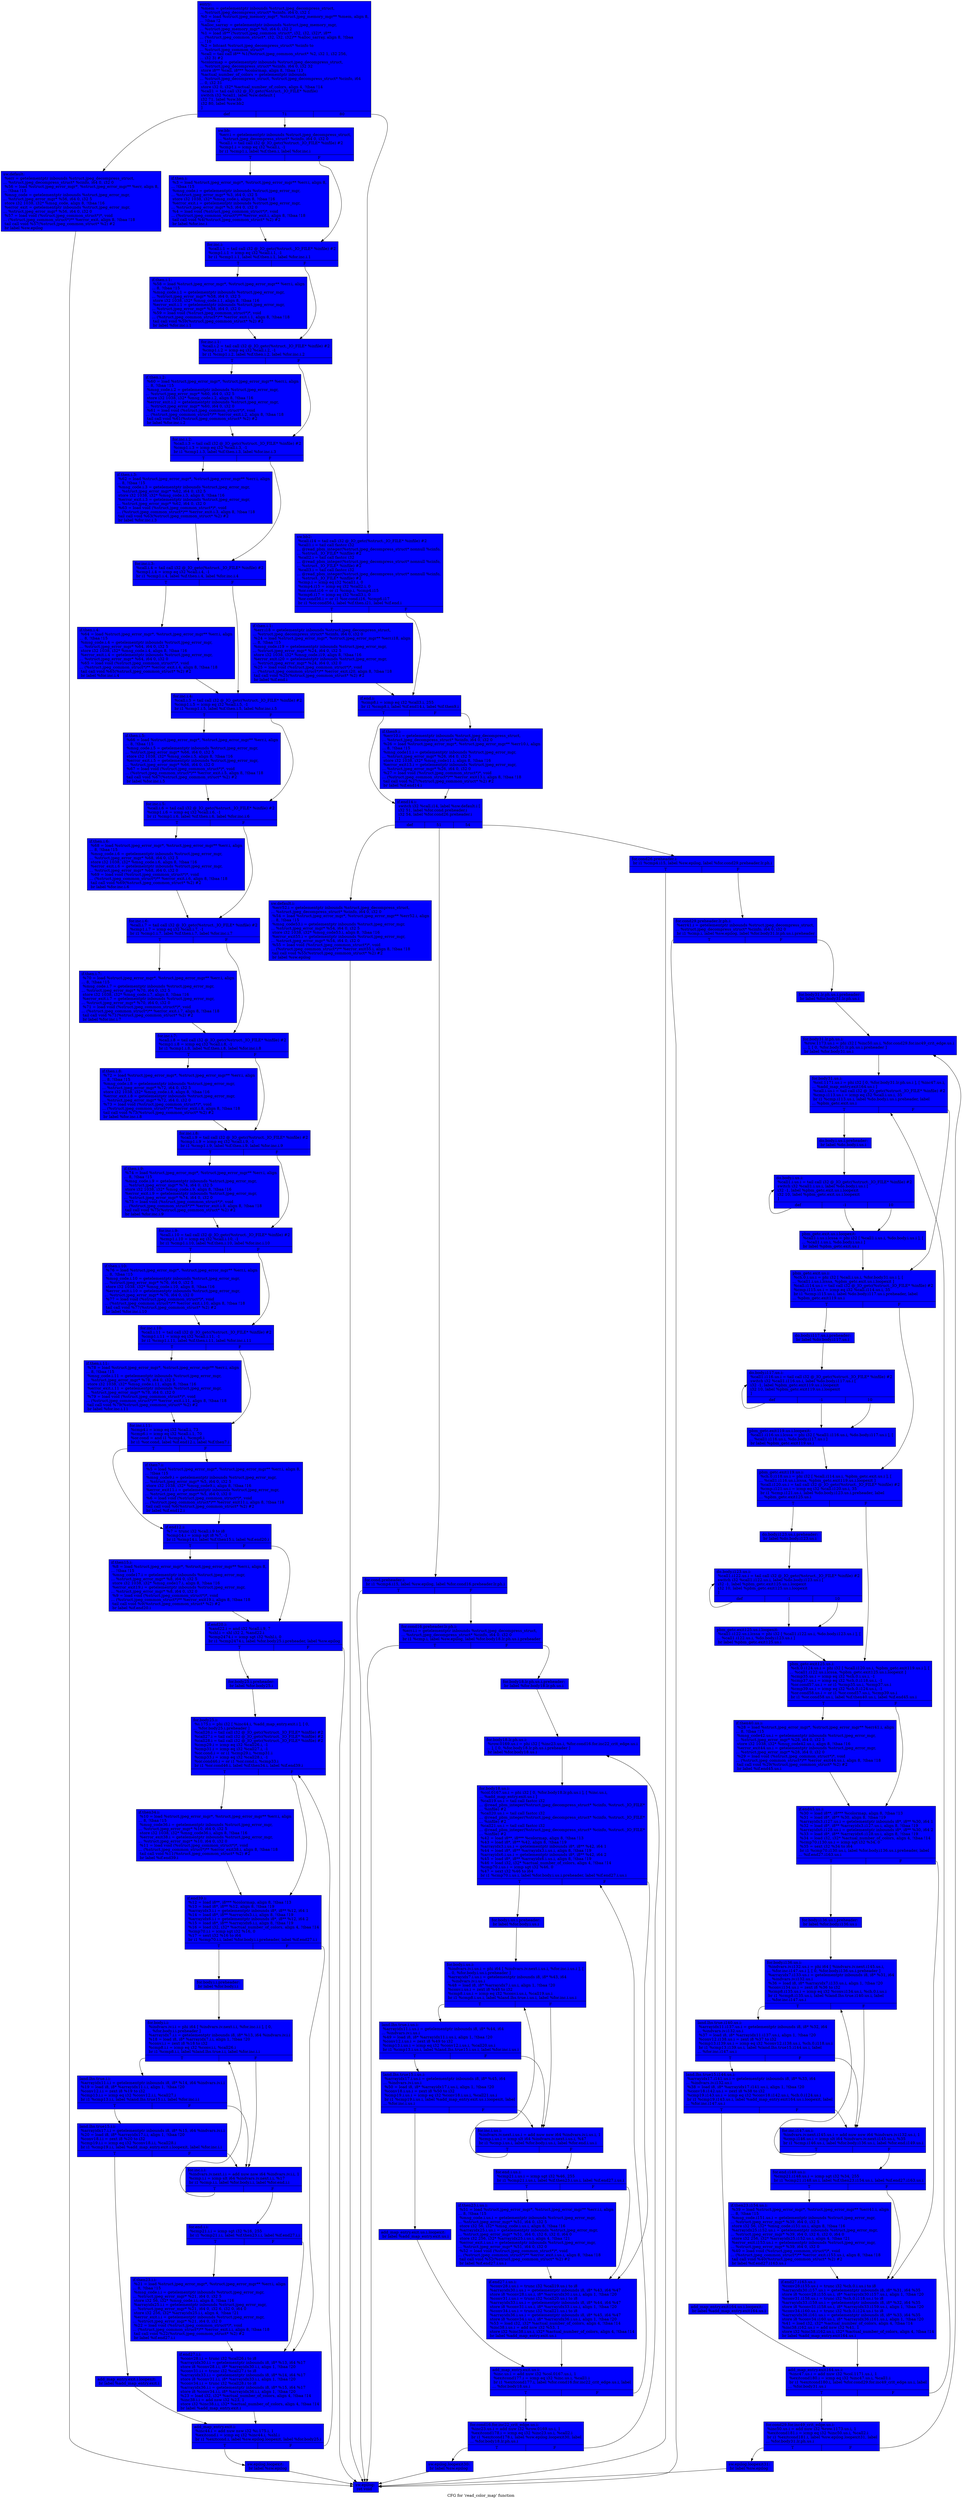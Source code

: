 digraph "CFG for 'read_color_map' function" {
	label="CFG for 'read_color_map' function";

	Node0x6088550 [shape=record, style = filled, fillcolor = blue, label="{entry:\l  %mem = getelementptr inbounds %struct.jpeg_decompress_struct,\l... %struct.jpeg_decompress_struct* %cinfo, i64 0, i32 1\l  %0 = load %struct.jpeg_memory_mgr*, %struct.jpeg_memory_mgr** %mem, align 8,\l... !tbaa !2\l  %alloc_sarray = getelementptr inbounds %struct.jpeg_memory_mgr,\l... %struct.jpeg_memory_mgr* %0, i64 0, i32 2\l  %1 = load i8** (%struct.jpeg_common_struct*, i32, i32, i32)*, i8**\l... (%struct.jpeg_common_struct*, i32, i32, i32)** %alloc_sarray, align 8, !tbaa\l... !10\l  %2 = bitcast %struct.jpeg_decompress_struct* %cinfo to\l... %struct.jpeg_common_struct*\l  %call = tail call i8** %1(%struct.jpeg_common_struct* %2, i32 1, i32 256,\l... i32 3) #2\l  %colormap = getelementptr inbounds %struct.jpeg_decompress_struct,\l... %struct.jpeg_decompress_struct* %cinfo, i64 0, i32 32\l  store i8** %call, i8*** %colormap, align 8, !tbaa !13\l  %actual_number_of_colors = getelementptr inbounds\l... %struct.jpeg_decompress_struct, %struct.jpeg_decompress_struct* %cinfo, i64\l... 0, i32 31\l  store i32 0, i32* %actual_number_of_colors, align 4, !tbaa !14\l  %call1 = tail call i32 @_IO_getc(%struct._IO_FILE* %infile)\l  switch i32 %call1, label %sw.default [\l    i32 71, label %sw.bb\l    i32 80, label %sw.bb2\l  ]\l|{<s0>def|<s1>71|<s2>80}}"];
	Node0x6088550:s0 -> Node0x608afe0;
	Node0x6088550:s1 -> Node0x608b100;
	Node0x6088550:s2 -> Node0x608b210;
	Node0x608b100 [shape=record, style = filled, fillcolor = blue, label="{sw.bb:                                            \l  %err.i = getelementptr inbounds %struct.jpeg_decompress_struct,\l... %struct.jpeg_decompress_struct* %cinfo, i64 0, i32 0\l  %call.i = tail call i32 @_IO_getc(%struct._IO_FILE* %infile) #2\l  %cmp1.i = icmp eq i32 %call.i, -1\l  br i1 %cmp1.i, label %if.then.i, label %for.inc.i\l|{<s0>T|<s1>F}}"];
	Node0x608b100:s0 -> Node0x608b770;
	Node0x608b100:s1 -> Node0x608b7c0;
	Node0x608b770 [shape=record, style = filled, fillcolor = blue, label="{if.then.i:                                        \l  %3 = load %struct.jpeg_error_mgr*, %struct.jpeg_error_mgr** %err.i, align 8,\l... !tbaa !15\l  %msg_code.i = getelementptr inbounds %struct.jpeg_error_mgr,\l... %struct.jpeg_error_mgr* %3, i64 0, i32 5\l  store i32 1038, i32* %msg_code.i, align 8, !tbaa !16\l  %error_exit.i = getelementptr inbounds %struct.jpeg_error_mgr,\l... %struct.jpeg_error_mgr* %3, i64 0, i32 0\l  %4 = load void (%struct.jpeg_common_struct*)*, void\l... (%struct.jpeg_common_struct*)** %error_exit.i, align 8, !tbaa !18\l  tail call void %4(%struct.jpeg_common_struct* %2) #2\l  br label %for.inc.i\l}"];
	Node0x608b770 -> Node0x608b7c0;
	Node0x608b7c0 [shape=record, style = filled, fillcolor = blue, label="{for.inc.i:                                        \l  %call.i.1 = tail call i32 @_IO_getc(%struct._IO_FILE* %infile) #2\l  %cmp1.i.1 = icmp eq i32 %call.i.1, -1\l  br i1 %cmp1.i.1, label %if.then.i.1, label %for.inc.i.1\l|{<s0>T|<s1>F}}"];
	Node0x608b7c0:s0 -> Node0x608c340;
	Node0x608b7c0:s1 -> Node0x608c3c0;
	Node0x608c530 [shape=record, style = filled, fillcolor = blue, label="{if.then7.i:                                       \l  %5 = load %struct.jpeg_error_mgr*, %struct.jpeg_error_mgr** %err.i, align 8,\l... !tbaa !15\l  %msg_code9.i = getelementptr inbounds %struct.jpeg_error_mgr,\l... %struct.jpeg_error_mgr* %5, i64 0, i32 5\l  store i32 1038, i32* %msg_code9.i, align 8, !tbaa !16\l  %error_exit11.i = getelementptr inbounds %struct.jpeg_error_mgr,\l... %struct.jpeg_error_mgr* %5, i64 0, i32 0\l  %6 = load void (%struct.jpeg_common_struct*)*, void\l... (%struct.jpeg_common_struct*)** %error_exit11.i, align 8, !tbaa !18\l  tail call void %6(%struct.jpeg_common_struct* %2) #2\l  br label %if.end12.i\l}"];
	Node0x608c530 -> Node0x608dd70;
	Node0x608dd70 [shape=record, style = filled, fillcolor = blue, label="{if.end12.i:                                       \l  %7 = trunc i32 %call.i.9 to i8\l  %cmp14.i = icmp sgt i8 %7, -1\l  br i1 %cmp14.i, label %if.then15.i, label %if.end20.i\l|{<s0>T|<s1>F}}"];
	Node0x608dd70:s0 -> Node0x608e010;
	Node0x608dd70:s1 -> Node0x608e0f0;
	Node0x608e010 [shape=record, style = filled, fillcolor = blue, label="{if.then15.i:                                      \l  %8 = load %struct.jpeg_error_mgr*, %struct.jpeg_error_mgr** %err.i, align 8,\l... !tbaa !15\l  %msg_code17.i = getelementptr inbounds %struct.jpeg_error_mgr,\l... %struct.jpeg_error_mgr* %8, i64 0, i32 5\l  store i32 1038, i32* %msg_code17.i, align 8, !tbaa !16\l  %error_exit19.i = getelementptr inbounds %struct.jpeg_error_mgr,\l... %struct.jpeg_error_mgr* %8, i64 0, i32 0\l  %9 = load void (%struct.jpeg_common_struct*)*, void\l... (%struct.jpeg_common_struct*)** %error_exit19.i, align 8, !tbaa !18\l  tail call void %9(%struct.jpeg_common_struct* %2) #2\l  br label %if.end20.i\l}"];
	Node0x608e010 -> Node0x608e0f0;
	Node0x608e0f0 [shape=record, style = filled, fillcolor = blue, label="{if.end20.i:                                       \l  %and22.i = and i32 %call.i.9, 7\l  %shl.i = shl i32 2, %and22.i\l  %cmp2474.i = icmp sgt i32 %shl.i, 0\l  br i1 %cmp2474.i, label %for.body25.i.preheader, label %sw.epilog\l|{<s0>T|<s1>F}}"];
	Node0x608e0f0:s0 -> Node0x608e8e0;
	Node0x608e0f0:s1 -> Node0x608e980;
	Node0x608e8e0 [shape=record, style = filled, fillcolor = blue, label="{for.body25.i.preheader:                           \l  br label %for.body25.i\l}"];
	Node0x608e8e0 -> Node0x608eaf0;
	Node0x608eaf0 [shape=record, style = filled, fillcolor = blue, label="{for.body25.i:                                     \l  %i.175.i = phi i32 [ %inc44.i, %add_map_entry.exit.i ], [ 0,\l... %for.body25.i.preheader ]\l  %call26.i = tail call i32 @_IO_getc(%struct._IO_FILE* %infile) #2\l  %call27.i = tail call i32 @_IO_getc(%struct._IO_FILE* %infile) #2\l  %call28.i = tail call i32 @_IO_getc(%struct._IO_FILE* %infile) #2\l  %cmp29.i = icmp eq i32 %call26.i, -1\l  %cmp31.i = icmp eq i32 %call27.i, -1\l  %or.cond.i = or i1 %cmp29.i, %cmp31.i\l  %cmp33.i = icmp eq i32 %call28.i, -1\l  %or.cond46.i = or i1 %or.cond.i, %cmp33.i\l  br i1 %or.cond46.i, label %if.then34.i, label %if.end39.i\l|{<s0>T|<s1>F}}"];
	Node0x608eaf0:s0 -> Node0x6088300;
	Node0x608eaf0:s1 -> Node0x60883e0;
	Node0x6088300 [shape=record, style = filled, fillcolor = blue, label="{if.then34.i:                                      \l  %10 = load %struct.jpeg_error_mgr*, %struct.jpeg_error_mgr** %err.i, align\l... 8, !tbaa !15\l  %msg_code36.i = getelementptr inbounds %struct.jpeg_error_mgr,\l... %struct.jpeg_error_mgr* %10, i64 0, i32 5\l  store i32 1038, i32* %msg_code36.i, align 8, !tbaa !16\l  %error_exit38.i = getelementptr inbounds %struct.jpeg_error_mgr,\l... %struct.jpeg_error_mgr* %10, i64 0, i32 0\l  %11 = load void (%struct.jpeg_common_struct*)*, void\l... (%struct.jpeg_common_struct*)** %error_exit38.i, align 8, !tbaa !18\l  tail call void %11(%struct.jpeg_common_struct* %2) #2\l  br label %if.end39.i\l}"];
	Node0x6088300 -> Node0x60883e0;
	Node0x60883e0 [shape=record, style = filled, fillcolor = blue, label="{if.end39.i:                                       \l  %12 = load i8**, i8*** %colormap, align 8, !tbaa !13\l  %13 = load i8*, i8** %12, align 8, !tbaa !19\l  %arrayidx3.i.i = getelementptr inbounds i8*, i8** %12, i64 1\l  %14 = load i8*, i8** %arrayidx3.i.i, align 8, !tbaa !19\l  %arrayidx6.i.i = getelementptr inbounds i8*, i8** %12, i64 2\l  %15 = load i8*, i8** %arrayidx6.i.i, align 8, !tbaa !19\l  %16 = load i32, i32* %actual_number_of_colors, align 4, !tbaa !14\l  %cmp70.i.i = icmp sgt i32 %16, 0\l  %17 = sext i32 %16 to i64\l  br i1 %cmp70.i.i, label %for.body.i.i.preheader, label %if.end27.i.i\l|{<s0>T|<s1>F}}"];
	Node0x60883e0:s0 -> Node0x6091a80;
	Node0x60883e0:s1 -> Node0x6091b80;
	Node0x6091a80 [shape=record, style = filled, fillcolor = blue, label="{for.body.i.i.preheader:                           \l  br label %for.body.i.i\l}"];
	Node0x6091a80 -> Node0x6091cf0;
	Node0x6091cf0 [shape=record, style = filled, fillcolor = blue, label="{for.body.i.i:                                     \l  %indvars.iv.i.i = phi i64 [ %indvars.iv.next.i.i, %for.inc.i.i ], [ 0,\l... %for.body.i.i.preheader ]\l  %arrayidx7.i.i = getelementptr inbounds i8, i8* %13, i64 %indvars.iv.i.i\l  %18 = load i8, i8* %arrayidx7.i.i, align 1, !tbaa !20\l  %conv.i.i = zext i8 %18 to i32\l  %cmp8.i.i = icmp eq i32 %conv.i.i, %call26.i\l  br i1 %cmp8.i.i, label %land.lhs.true.i.i, label %for.inc.i.i\l|{<s0>T|<s1>F}}"];
	Node0x6091cf0:s0 -> Node0x6092390;
	Node0x6091cf0:s1 -> Node0x6091e40;
	Node0x6092390 [shape=record, style = filled, fillcolor = blue, label="{land.lhs.true.i.i:                                \l  %arrayidx11.i.i = getelementptr inbounds i8, i8* %14, i64 %indvars.iv.i.i\l  %19 = load i8, i8* %arrayidx11.i.i, align 1, !tbaa !20\l  %conv12.i.i = zext i8 %19 to i32\l  %cmp13.i.i = icmp eq i32 %conv12.i.i, %call27.i\l  br i1 %cmp13.i.i, label %land.lhs.true15.i.i, label %for.inc.i.i\l|{<s0>T|<s1>F}}"];
	Node0x6092390:s0 -> Node0x6092d60;
	Node0x6092390:s1 -> Node0x6091e40;
	Node0x6092d60 [shape=record, style = filled, fillcolor = blue, label="{land.lhs.true15.i.i:                              \l  %arrayidx17.i.i = getelementptr inbounds i8, i8* %15, i64 %indvars.iv.i.i\l  %20 = load i8, i8* %arrayidx17.i.i, align 1, !tbaa !20\l  %conv18.i.i = zext i8 %20 to i32\l  %cmp19.i.i = icmp eq i32 %conv18.i.i, %call28.i\l  br i1 %cmp19.i.i, label %add_map_entry.exit.i.loopexit, label %for.inc.i.i\l|{<s0>T|<s1>F}}"];
	Node0x6092d60:s0 -> Node0x60930d0;
	Node0x6092d60:s1 -> Node0x6091e40;
	Node0x6091e40 [shape=record, style = filled, fillcolor = blue, label="{for.inc.i.i:                                      \l  %indvars.iv.next.i.i = add nuw nsw i64 %indvars.iv.i.i, 1\l  %cmp.i.i = icmp slt i64 %indvars.iv.next.i.i, %17\l  br i1 %cmp.i.i, label %for.body.i.i, label %for.end.i.i\l|{<s0>T|<s1>F}}"];
	Node0x6091e40:s0 -> Node0x6091cf0;
	Node0x6091e40:s1 -> Node0x6093380;
	Node0x6093380 [shape=record, style = filled, fillcolor = blue, label="{for.end.i.i:                                      \l  %cmp21.i.i = icmp sgt i32 %16, 255\l  br i1 %cmp21.i.i, label %if.then23.i.i, label %if.end27.i.i\l|{<s0>T|<s1>F}}"];
	Node0x6093380:s0 -> Node0x60934e0;
	Node0x6093380:s1 -> Node0x6091b80;
	Node0x60934e0 [shape=record, style = filled, fillcolor = blue, label="{if.then23.i.i:                                    \l  %21 = load %struct.jpeg_error_mgr*, %struct.jpeg_error_mgr** %err.i, align\l... 8, !tbaa !15\l  %msg_code.i.i = getelementptr inbounds %struct.jpeg_error_mgr,\l... %struct.jpeg_error_mgr* %21, i64 0, i32 5\l  store i32 56, i32* %msg_code.i.i, align 8, !tbaa !16\l  %arrayidx25.i.i = getelementptr inbounds %struct.jpeg_error_mgr,\l... %struct.jpeg_error_mgr* %21, i64 0, i32 6, i32 0, i64 0\l  store i32 256, i32* %arrayidx25.i.i, align 4, !tbaa !21\l  %error_exit.i.i = getelementptr inbounds %struct.jpeg_error_mgr,\l... %struct.jpeg_error_mgr* %21, i64 0, i32 0\l  %22 = load void (%struct.jpeg_common_struct*)*, void\l... (%struct.jpeg_common_struct*)** %error_exit.i.i, align 8, !tbaa !18\l  tail call void %22(%struct.jpeg_common_struct* %2) #2\l  br label %if.end27.i.i\l}"];
	Node0x60934e0 -> Node0x6091b80;
	Node0x6091b80 [shape=record, style = filled, fillcolor = blue, label="{if.end27.i.i:                                     \l  %conv28.i.i = trunc i32 %call26.i to i8\l  %arrayidx30.i.i = getelementptr inbounds i8, i8* %13, i64 %17\l  store i8 %conv28.i.i, i8* %arrayidx30.i.i, align 1, !tbaa !20\l  %conv31.i.i = trunc i32 %call27.i to i8\l  %arrayidx33.i.i = getelementptr inbounds i8, i8* %14, i64 %17\l  store i8 %conv31.i.i, i8* %arrayidx33.i.i, align 1, !tbaa !20\l  %conv34.i.i = trunc i32 %call28.i to i8\l  %arrayidx36.i.i = getelementptr inbounds i8, i8* %15, i64 %17\l  store i8 %conv34.i.i, i8* %arrayidx36.i.i, align 1, !tbaa !20\l  %23 = load i32, i32* %actual_number_of_colors, align 4, !tbaa !14\l  %inc38.i.i = add nsw i32 %23, 1\l  store i32 %inc38.i.i, i32* %actual_number_of_colors, align 4, !tbaa !14\l  br label %add_map_entry.exit.i\l}"];
	Node0x6091b80 -> Node0x608ec10;
	Node0x60930d0 [shape=record, style = filled, fillcolor = blue, label="{add_map_entry.exit.i.loopexit:                    \l  br label %add_map_entry.exit.i\l}"];
	Node0x60930d0 -> Node0x608ec10;
	Node0x608ec10 [shape=record, style = filled, fillcolor = blue, label="{add_map_entry.exit.i:                             \l  %inc44.i = add nuw nsw i32 %i.175.i, 1\l  %exitcond.i = icmp eq i32 %inc44.i, %shl.i\l  br i1 %exitcond.i, label %sw.epilog.loopexit, label %for.body25.i\l|{<s0>T|<s1>F}}"];
	Node0x608ec10:s0 -> Node0x6094500;
	Node0x608ec10:s1 -> Node0x608eaf0;
	Node0x608b210 [shape=record, style = filled, fillcolor = blue, label="{sw.bb2:                                           \l  %call.i14 = tail call i32 @_IO_getc(%struct._IO_FILE* %infile) #2\l  %call1.i = tail call fastcc i32\l... @read_pbm_integer(%struct.jpeg_decompress_struct* nonnull %cinfo,\l... %struct._IO_FILE* %infile) #2\l  %call2.i = tail call fastcc i32\l... @read_pbm_integer(%struct.jpeg_decompress_struct* nonnull %cinfo,\l... %struct._IO_FILE* %infile) #2\l  %call3.i = tail call fastcc i32\l... @read_pbm_integer(%struct.jpeg_decompress_struct* nonnull %cinfo,\l... %struct._IO_FILE* %infile) #2\l  %cmp.i = icmp eq i32 %call1.i, 0\l  %cmp4.i15 = icmp eq i32 %call2.i, 0\l  %or.cond.i16 = or i1 %cmp.i, %cmp4.i15\l  %cmp6.i17 = icmp eq i32 %call3.i, 0\l  %or.cond56.i = or i1 %or.cond.i16, %cmp6.i17\l  br i1 %or.cond56.i, label %if.then.i21, label %if.end.i\l|{<s0>T|<s1>F}}"];
	Node0x608b210:s0 -> Node0x608f710;
	Node0x608b210:s1 -> Node0x608f7f0;
	Node0x608f710 [shape=record, style = filled, fillcolor = blue,  style = filled, fillcolor = blue, label="{if.then.i.1:                                      \l  %err.i18 = getelementptr inbounds %struct.jpeg_decompress_struct,\l... %struct.jpeg_decompress_struct* %cinfo, i64 0, i32 0\l  %24 = load %struct.jpeg_error_mgr*, %struct.jpeg_error_mgr** %err.i18, align\l... 8, !tbaa !15\l  %msg_code.i19 = getelementptr inbounds %struct.jpeg_error_mgr,\l... %struct.jpeg_error_mgr* %24, i64 0, i32 5\l  store i32 1038, i32* %msg_code.i19, align 8, !tbaa !16\l  %error_exit.i20 = getelementptr inbounds %struct.jpeg_error_mgr,\l... %struct.jpeg_error_mgr* %24, i64 0, i32 0\l  %25 = load void (%struct.jpeg_common_struct*)*, void\l... (%struct.jpeg_common_struct*)** %error_exit.i20, align 8, !tbaa !18\l  tail call void %25(%struct.jpeg_common_struct* %2) #2\l  br label %if.end.i\l}"];
	Node0x608f710 -> Node0x608f7f0;
	Node0x608f7f0 [shape=record, style = filled, fillcolor = blue, label="{if.end.i:                                         \l  %cmp8.i = icmp eq i32 %call3.i, 255\l  br i1 %cmp8.i, label %if.end14.i, label %if.then9.i\l|{<s0>T|<s1>F}}"];
	Node0x608f7f0:s0 -> Node0x608fea0;
	Node0x608f7f0:s1 -> Node0x608ff20;
	Node0x608ff20 [shape=record, style = filled, fillcolor = blue, label="{if.then9.i:                                       \l  %err10.i = getelementptr inbounds %struct.jpeg_decompress_struct,\l... %struct.jpeg_decompress_struct* %cinfo, i64 0, i32 0\l  %26 = load %struct.jpeg_error_mgr*, %struct.jpeg_error_mgr** %err10.i, align\l... 8, !tbaa !15\l  %msg_code11.i = getelementptr inbounds %struct.jpeg_error_mgr,\l... %struct.jpeg_error_mgr* %26, i64 0, i32 5\l  store i32 1038, i32* %msg_code11.i, align 8, !tbaa !16\l  %error_exit13.i = getelementptr inbounds %struct.jpeg_error_mgr,\l... %struct.jpeg_error_mgr* %26, i64 0, i32 0\l  %27 = load void (%struct.jpeg_common_struct*)*, void\l... (%struct.jpeg_common_struct*)** %error_exit13.i, align 8, !tbaa !18\l  tail call void %27(%struct.jpeg_common_struct* %2) #2\l  br label %if.end14.i\l}"];
	Node0x608ff20 -> Node0x608fea0;
	Node0x608fea0 [shape=record, style = filled, fillcolor = blue, label="{if.end14.i:                                       \l  switch i32 %call.i14, label %sw.default.i [\l    i32 51, label %for.cond.preheader.i\l    i32 54, label %for.cond26.preheader.i\l  ]\l|{<s0>def|<s1>51|<s2>54}}"];
	Node0x608fea0:s0 -> Node0x6096b70;
	Node0x608fea0:s1 -> Node0x6096c60;
	Node0x608fea0:s2 -> Node0x6096d80;
	Node0x6096d80 [shape=record, style = filled, fillcolor = blue, label="{for.cond26.preheader.i:                           \l  br i1 %cmp4.i15, label %sw.epilog, label %for.cond29.preheader.lr.ph.i\l|{<s0>T|<s1>F}}"];
	Node0x6096d80:s0 -> Node0x608e980;
	Node0x6096d80:s1 -> Node0x6096fb0;
	Node0x6096fb0 [shape=record, style = filled, fillcolor = blue, label="{for.cond29.preheader.lr.ph.i:                     \l  %err41.i = getelementptr inbounds %struct.jpeg_decompress_struct,\l... %struct.jpeg_decompress_struct* %cinfo, i64 0, i32 0\l  br i1 %cmp.i, label %sw.epilog, label %for.body31.lr.ph.us.i.preheader\l|{<s0>T|<s1>F}}"];
	Node0x6096fb0:s0 -> Node0x608e980;
	Node0x6096fb0:s1 -> Node0x60971a0;
	Node0x60971a0 [shape=record, style = filled, fillcolor = blue, label="{for.body31.lr.ph.us.i.preheader:                  \l  br label %for.body31.lr.ph.us.i\l}"];
	Node0x60971a0 -> Node0x60972c0;
	Node0x6097390 [shape=record, style = filled, fillcolor = blue, label="{for.body31.us.i:                                  \l  %col.1171.us.i = phi i32 [ 0, %for.body31.lr.ph.us.i ], [ %inc47.us.i,\l... %add_map_entry.exit164.us.i ]\l  %call.i.us.i = tail call i32 @_IO_getc(%struct._IO_FILE* %infile) #2\l  %cmp.i113.us.i = icmp eq i32 %call.i.us.i, 35\l  br i1 %cmp.i113.us.i, label %do.body.i.us.i.preheader, label\l... %pbm_getc.exit.us.i\l|{<s0>T|<s1>F}}"];
	Node0x6097390:s0 -> Node0x60978f0;
	Node0x6097390:s1 -> Node0x6097a10;
	Node0x60978f0 [shape=record, style = filled, fillcolor = blue, label="{do.body.i.us.i.preheader:                         \l  br label %do.body.i.us.i\l}"];
	Node0x60978f0 -> Node0x6097b80;
	Node0x6097b80 [shape=record, style = filled, fillcolor = blue, label="{do.body.i.us.i:                                   \l  %call1.i.us.i = tail call i32 @_IO_getc(%struct._IO_FILE* %infile) #2\l  switch i32 %call1.i.us.i, label %do.body.i.us.i [\l    i32 -1, label %pbm_getc.exit.us.i.loopexit\l    i32 10, label %pbm_getc.exit.us.i.loopexit\l  ]\l|{<s0>def|<s1>-1|<s2>10}}"];
	Node0x6097b80:s0 -> Node0x6097b80;
	Node0x6097b80:s1 -> Node0x6097d80;
	Node0x6097b80:s2 -> Node0x6097d80;
	Node0x6097d80 [shape=record, style = filled, fillcolor = blue, label="{pbm_getc.exit.us.i.loopexit:                      \l  %call1.i.us.i.lcssa = phi i32 [ %call1.i.us.i, %do.body.i.us.i ], [\l... %call1.i.us.i, %do.body.i.us.i ]\l  br label %pbm_getc.exit.us.i\l}"];
	Node0x6097d80 -> Node0x6097a10;
	Node0x6097a10 [shape=record, style = filled, fillcolor = blue, label="{pbm_getc.exit.us.i:                               \l  %ch.0.i.us.i = phi i32 [ %call.i.us.i, %for.body31.us.i ], [\l... %call1.i.us.i.lcssa, %pbm_getc.exit.us.i.loopexit ]\l  %call.i114.us.i = tail call i32 @_IO_getc(%struct._IO_FILE* %infile) #2\l  %cmp.i115.us.i = icmp eq i32 %call.i114.us.i, 35\l  br i1 %cmp.i115.us.i, label %do.body.i117.us.i.preheader, label\l... %pbm_getc.exit119.us.i\l|{<s0>T|<s1>F}}"];
	Node0x6097a10:s0 -> Node0x6098240;
	Node0x6097a10:s1 -> Node0x6098360;
	Node0x6098240 [shape=record, style = filled, fillcolor = blue, label="{do.body.i117.us.i.preheader:                      \l  br label %do.body.i117.us.i\l}"];
	Node0x6098240 -> Node0x60984d0;
	Node0x60984d0 [shape=record, style = filled, fillcolor = blue, label="{do.body.i117.us.i:                                \l  %call1.i116.us.i = tail call i32 @_IO_getc(%struct._IO_FILE* %infile) #2\l  switch i32 %call1.i116.us.i, label %do.body.i117.us.i [\l    i32 -1, label %pbm_getc.exit119.us.i.loopexit\l    i32 10, label %pbm_getc.exit119.us.i.loopexit\l  ]\l|{<s0>def|<s1>-1|<s2>10}}"];
	Node0x60984d0:s0 -> Node0x60984d0;
	Node0x60984d0:s1 -> Node0x60986d0;
	Node0x60984d0:s2 -> Node0x60986d0;
	Node0x60986d0 [shape=record, style = filled, fillcolor = blue, label="{pbm_getc.exit119.us.i.loopexit:                   \l  %call1.i116.us.i.lcssa = phi i32 [ %call1.i116.us.i, %do.body.i117.us.i ], [\l... %call1.i116.us.i, %do.body.i117.us.i ]\l  br label %pbm_getc.exit119.us.i\l}"];
	Node0x60986d0 -> Node0x6098360;
	Node0x6098360 [shape=record, style = filled, fillcolor = blue, label="{pbm_getc.exit119.us.i:                            \l  %ch.0.i118.us.i = phi i32 [ %call.i114.us.i, %pbm_getc.exit.us.i ], [\l... %call1.i116.us.i.lcssa, %pbm_getc.exit119.us.i.loopexit ]\l  %call.i120.us.i = tail call i32 @_IO_getc(%struct._IO_FILE* %infile) #2\l  %cmp.i121.us.i = icmp eq i32 %call.i120.us.i, 35\l  br i1 %cmp.i121.us.i, label %do.body.i123.us.i.preheader, label\l... %pbm_getc.exit125.us.i\l|{<s0>T|<s1>F}}"];
	Node0x6098360:s0 -> Node0x6098b80;
	Node0x6098360:s1 -> Node0x6098ca0;
	Node0x6098b80 [shape=record, style = filled, fillcolor = blue, label="{do.body.i123.us.i.preheader:                      \l  br label %do.body.i123.us.i\l}"];
	Node0x6098b80 -> Node0x6098e10;
	Node0x6098e10 [shape=record, style = filled, fillcolor = blue, label="{do.body.i123.us.i:                                \l  %call1.i122.us.i = tail call i32 @_IO_getc(%struct._IO_FILE* %infile) #2\l  switch i32 %call1.i122.us.i, label %do.body.i123.us.i [\l    i32 -1, label %pbm_getc.exit125.us.i.loopexit\l    i32 10, label %pbm_getc.exit125.us.i.loopexit\l  ]\l|{<s0>def|<s1>-1|<s2>10}}"];
	Node0x6098e10:s0 -> Node0x6098e10;
	Node0x6098e10:s1 -> Node0x6099010;
	Node0x6098e10:s2 -> Node0x6099010;
	Node0x6099010 [shape=record, style = filled, fillcolor = blue, label="{pbm_getc.exit125.us.i.loopexit:                   \l  %call1.i122.us.i.lcssa = phi i32 [ %call1.i122.us.i, %do.body.i123.us.i ], [\l... %call1.i122.us.i, %do.body.i123.us.i ]\l  br label %pbm_getc.exit125.us.i\l}"];
	Node0x6099010 -> Node0x6098ca0;
	Node0x6098ca0 [shape=record, style = filled, fillcolor = blue, label="{pbm_getc.exit125.us.i:                            \l  %ch.0.i124.us.i = phi i32 [ %call.i120.us.i, %pbm_getc.exit119.us.i ], [\l... %call1.i122.us.i.lcssa, %pbm_getc.exit125.us.i.loopexit ]\l  %cmp35.us.i = icmp eq i32 %ch.0.i.us.i, -1\l  %cmp37.us.i = icmp eq i32 %ch.0.i118.us.i, -1\l  %or.cond57.us.i = or i1 %cmp35.us.i, %cmp37.us.i\l  %cmp39.us.i = icmp eq i32 %ch.0.i124.us.i, -1\l  %or.cond58.us.i = or i1 %or.cond57.us.i, %cmp39.us.i\l  br i1 %or.cond58.us.i, label %if.then40.us.i, label %if.end45.us.i\l|{<s0>T|<s1>F}}"];
	Node0x6098ca0:s0 -> Node0x6099640;
	Node0x6098ca0:s1 -> Node0x6099720;
	Node0x6099640 [shape=record, style = filled, fillcolor = blue, label="{if.then40.us.i:                                   \l  %28 = load %struct.jpeg_error_mgr*, %struct.jpeg_error_mgr** %err41.i, align\l... 8, !tbaa !15\l  %msg_code42.us.i = getelementptr inbounds %struct.jpeg_error_mgr,\l... %struct.jpeg_error_mgr* %28, i64 0, i32 5\l  store i32 1038, i32* %msg_code42.us.i, align 8, !tbaa !16\l  %error_exit44.us.i = getelementptr inbounds %struct.jpeg_error_mgr,\l... %struct.jpeg_error_mgr* %28, i64 0, i32 0\l  %29 = load void (%struct.jpeg_common_struct*)*, void\l... (%struct.jpeg_common_struct*)** %error_exit44.us.i, align 8, !tbaa !18\l  tail call void %29(%struct.jpeg_common_struct* %2) #2\l  br label %if.end45.us.i\l}"];
	Node0x6099640 -> Node0x6099720;
	Node0x6099720 [shape=record, style = filled, fillcolor = blue, label="{if.end45.us.i:                                    \l  %30 = load i8**, i8*** %colormap, align 8, !tbaa !13\l  %31 = load i8*, i8** %30, align 8, !tbaa !19\l  %arrayidx3.i127.us.i = getelementptr inbounds i8*, i8** %30, i64 1\l  %32 = load i8*, i8** %arrayidx3.i127.us.i, align 8, !tbaa !19\l  %arrayidx6.i128.us.i = getelementptr inbounds i8*, i8** %30, i64 2\l  %33 = load i8*, i8** %arrayidx6.i128.us.i, align 8, !tbaa !19\l  %34 = load i32, i32* %actual_number_of_colors, align 4, !tbaa !14\l  %cmp70.i130.us.i = icmp sgt i32 %34, 0\l  %35 = sext i32 %34 to i64\l  br i1 %cmp70.i130.us.i, label %for.body.i136.us.i.preheader, label\l... %if.end27.i163.us.i\l|{<s0>T|<s1>F}}"];
	Node0x6099720:s0 -> Node0x609a1b0;
	Node0x6099720:s1 -> Node0x609a2d0;
	Node0x609a1b0 [shape=record, style = filled, fillcolor = blue, label="{for.body.i136.us.i.preheader:                     \l  br label %for.body.i136.us.i\l}"];
	Node0x609a1b0 -> Node0x609a440;
	Node0x609a440 [shape=record, style = filled, fillcolor = blue, label="{for.body.i136.us.i:                               \l  %indvars.iv.i132.us.i = phi i64 [ %indvars.iv.next.i145.us.i,\l... %for.inc.i147.us.i ], [ 0, %for.body.i136.us.i.preheader ]\l  %arrayidx7.i133.us.i = getelementptr inbounds i8, i8* %31, i64\l... %indvars.iv.i132.us.i\l  %36 = load i8, i8* %arrayidx7.i133.us.i, align 1, !tbaa !20\l  %conv.i134.us.i = zext i8 %36 to i32\l  %cmp8.i135.us.i = icmp eq i32 %conv.i134.us.i, %ch.0.i.us.i\l  br i1 %cmp8.i135.us.i, label %land.lhs.true.i140.us.i, label\l... %for.inc.i147.us.i\l|{<s0>T|<s1>F}}"];
	Node0x609a440:s0 -> Node0x6088f80;
	Node0x609a440:s1 -> Node0x609a5d0;
	Node0x6088f80 [shape=record, style = filled, fillcolor = blue, label="{land.lhs.true.i140.us.i:                          \l  %arrayidx11.i137.us.i = getelementptr inbounds i8, i8* %32, i64\l... %indvars.iv.i132.us.i\l  %37 = load i8, i8* %arrayidx11.i137.us.i, align 1, !tbaa !20\l  %conv12.i138.us.i = zext i8 %37 to i32\l  %cmp13.i139.us.i = icmp eq i32 %conv12.i138.us.i, %ch.0.i118.us.i\l  br i1 %cmp13.i139.us.i, label %land.lhs.true15.i144.us.i, label\l... %for.inc.i147.us.i\l|{<s0>T|<s1>F}}"];
	Node0x6088f80:s0 -> Node0x6089310;
	Node0x6088f80:s1 -> Node0x609a5d0;
	Node0x6089310 [shape=record, style = filled, fillcolor = blue, label="{land.lhs.true15.i144.us.i:                        \l  %arrayidx17.i141.us.i = getelementptr inbounds i8, i8* %33, i64\l... %indvars.iv.i132.us.i\l  %38 = load i8, i8* %arrayidx17.i141.us.i, align 1, !tbaa !20\l  %conv18.i142.us.i = zext i8 %38 to i32\l  %cmp19.i143.us.i = icmp eq i32 %conv18.i142.us.i, %ch.0.i124.us.i\l  br i1 %cmp19.i143.us.i, label %add_map_entry.exit164.us.i.loopexit, label\l... %for.inc.i147.us.i\l|{<s0>T|<s1>F}}"];
	Node0x6089310:s0 -> Node0x6089690;
	Node0x6089310:s1 -> Node0x609a5d0;
	Node0x609a5d0 [shape=record, style = filled, fillcolor = blue, label="{for.inc.i147.us.i:                                \l  %indvars.iv.next.i145.us.i = add nuw nsw i64 %indvars.iv.i132.us.i, 1\l  %cmp.i146.us.i = icmp slt i64 %indvars.iv.next.i145.us.i, %35\l  br i1 %cmp.i146.us.i, label %for.body.i136.us.i, label %for.end.i149.us.i\l|{<s0>T|<s1>F}}"];
	Node0x609a5d0:s0 -> Node0x609a440;
	Node0x609a5d0:s1 -> Node0x6089940;
	Node0x6089940 [shape=record, style = filled, fillcolor = blue, label="{for.end.i149.us.i:                                \l  %cmp21.i148.us.i = icmp sgt i32 %34, 255\l  br i1 %cmp21.i148.us.i, label %if.then23.i154.us.i, label %if.end27.i163.us.i\l|{<s0>T|<s1>F}}"];
	Node0x6089940:s0 -> Node0x6089ad0;
	Node0x6089940:s1 -> Node0x609a2d0;
	Node0x6089ad0 [shape=record, style = filled, fillcolor = blue, label="{if.then23.i154.us.i:                              \l  %39 = load %struct.jpeg_error_mgr*, %struct.jpeg_error_mgr** %err41.i, align\l... 8, !tbaa !15\l  %msg_code.i151.us.i = getelementptr inbounds %struct.jpeg_error_mgr,\l... %struct.jpeg_error_mgr* %39, i64 0, i32 5\l  store i32 56, i32* %msg_code.i151.us.i, align 8, !tbaa !16\l  %arrayidx25.i152.us.i = getelementptr inbounds %struct.jpeg_error_mgr,\l... %struct.jpeg_error_mgr* %39, i64 0, i32 6, i32 0, i64 0\l  store i32 256, i32* %arrayidx25.i152.us.i, align 4, !tbaa !21\l  %error_exit.i153.us.i = getelementptr inbounds %struct.jpeg_error_mgr,\l... %struct.jpeg_error_mgr* %39, i64 0, i32 0\l  %40 = load void (%struct.jpeg_common_struct*)*, void\l... (%struct.jpeg_common_struct*)** %error_exit.i153.us.i, align 8, !tbaa !18\l  tail call void %40(%struct.jpeg_common_struct* %2) #2\l  br label %if.end27.i163.us.i\l}"];
	Node0x6089ad0 -> Node0x609a2d0;
	Node0x609a2d0 [shape=record, style = filled, fillcolor = blue, label="{if.end27.i163.us.i:                               \l  %conv28.i155.us.i = trunc i32 %ch.0.i.us.i to i8\l  %arrayidx30.i157.us.i = getelementptr inbounds i8, i8* %31, i64 %35\l  store i8 %conv28.i155.us.i, i8* %arrayidx30.i157.us.i, align 1, !tbaa !20\l  %conv31.i158.us.i = trunc i32 %ch.0.i118.us.i to i8\l  %arrayidx33.i159.us.i = getelementptr inbounds i8, i8* %32, i64 %35\l  store i8 %conv31.i158.us.i, i8* %arrayidx33.i159.us.i, align 1, !tbaa !20\l  %conv34.i160.us.i = trunc i32 %ch.0.i124.us.i to i8\l  %arrayidx36.i161.us.i = getelementptr inbounds i8, i8* %33, i64 %35\l  store i8 %conv34.i160.us.i, i8* %arrayidx36.i161.us.i, align 1, !tbaa !20\l  %41 = load i32, i32* %actual_number_of_colors, align 4, !tbaa !14\l  %inc38.i162.us.i = add nsw i32 %41, 1\l  store i32 %inc38.i162.us.i, i32* %actual_number_of_colors, align 4, !tbaa !14\l  br label %add_map_entry.exit164.us.i\l}"];
	Node0x609a2d0 -> Node0x60974b0;
	Node0x6089690 [shape=record, style = filled, fillcolor = blue, label="{add_map_entry.exit164.us.i.loopexit:              \l  br label %add_map_entry.exit164.us.i\l}"];
	Node0x6089690 -> Node0x60974b0;
	Node0x60974b0 [shape=record, style = filled, fillcolor = blue, label="{add_map_entry.exit164.us.i:                       \l  %inc47.us.i = add nuw i32 %col.1171.us.i, 1\l  %exitcond180.i = icmp eq i32 %inc47.us.i, %call1.i\l  br i1 %exitcond180.i, label %for.cond29.for.inc49_crit_edge.us.i, label\l... %for.body31.us.i\l|{<s0>T|<s1>F}}"];
	Node0x60974b0:s0 -> Node0x6095000;
	Node0x60974b0:s1 -> Node0x6097390;
	Node0x60972c0 [shape=record, style = filled, fillcolor = blue, label="{for.body31.lr.ph.us.i:                            \l  %row.1173.us.i = phi i32 [ %inc50.us.i, %for.cond29.for.inc49_crit_edge.us.i\l... ], [ 0, %for.body31.lr.ph.us.i.preheader ]\l  br label %for.body31.us.i\l}"];
	Node0x60972c0 -> Node0x6097390;
	Node0x6095000 [shape=record, style = filled, fillcolor = blue, label="{for.cond29.for.inc49_crit_edge.us.i:              \l  %inc50.us.i = add nuw i32 %row.1173.us.i, 1\l  %exitcond181.i = icmp eq i32 %inc50.us.i, %call2.i\l  br i1 %exitcond181.i, label %sw.epilog.loopexit31, label\l... %for.body31.lr.ph.us.i\l|{<s0>T|<s1>F}}"];
	Node0x6095000:s0 -> Node0x6095360;
	Node0x6095000:s1 -> Node0x60972c0;
	Node0x6096c60 [shape=record, style = filled, fillcolor = blue, label="{for.cond.preheader.i:                             \l  br i1 %cmp4.i15, label %sw.epilog, label %for.cond16.preheader.lr.ph.i\l|{<s0>T|<s1>F}}"];
	Node0x6096c60:s0 -> Node0x608e980;
	Node0x6096c60:s1 -> Node0x6095470;
	Node0x6095470 [shape=record, style = filled, fillcolor = blue, label="{for.cond16.preheader.lr.ph.i:                     \l  %err.i.i = getelementptr inbounds %struct.jpeg_decompress_struct,\l... %struct.jpeg_decompress_struct* %cinfo, i64 0, i32 0\l  br i1 %cmp.i, label %sw.epilog, label %for.body18.lr.ph.us.i.preheader\l|{<s0>T|<s1>F}}"];
	Node0x6095470:s0 -> Node0x608e980;
	Node0x6095470:s1 -> Node0x6095580;
	Node0x6095580 [shape=record, style = filled, fillcolor = blue, label="{for.body18.lr.ph.us.i.preheader:                  \l  br label %for.body18.lr.ph.us.i\l}"];
	Node0x6095580 -> Node0x60956a0;
	Node0x60956f0 [shape=record, style = filled, fillcolor = blue, label="{for.body18.us.i:                                  \l  %col.0167.us.i = phi i32 [ 0, %for.body18.lr.ph.us.i ], [ %inc.us.i,\l... %add_map_entry.exit.us.i ]\l  %call19.us.i = tail call fastcc i32\l... @read_pbm_integer(%struct.jpeg_decompress_struct* %cinfo, %struct._IO_FILE*\l... %infile) #2\l  %call20.us.i = tail call fastcc i32\l... @read_pbm_integer(%struct.jpeg_decompress_struct* %cinfo, %struct._IO_FILE*\l... %infile) #2\l  %call21.us.i = tail call fastcc i32\l... @read_pbm_integer(%struct.jpeg_decompress_struct* %cinfo, %struct._IO_FILE*\l... %infile) #2\l  %42 = load i8**, i8*** %colormap, align 8, !tbaa !13\l  %43 = load i8*, i8** %42, align 8, !tbaa !19\l  %arrayidx3.i.us.i = getelementptr inbounds i8*, i8** %42, i64 1\l  %44 = load i8*, i8** %arrayidx3.i.us.i, align 8, !tbaa !19\l  %arrayidx6.i.us.i = getelementptr inbounds i8*, i8** %42, i64 2\l  %45 = load i8*, i8** %arrayidx6.i.us.i, align 8, !tbaa !19\l  %46 = load i32, i32* %actual_number_of_colors, align 4, !tbaa !14\l  %cmp70.i.us.i = icmp sgt i32 %46, 0\l  %47 = sext i32 %46 to i64\l  br i1 %cmp70.i.us.i, label %for.body.i.us.i.preheader, label %if.end27.i.us.i\l|{<s0>T|<s1>F}}"];
	Node0x60956f0:s0 -> Node0x6096250;
	Node0x60956f0:s1 -> Node0x6096370;
	Node0x6096250 [shape=record, style = filled, fillcolor = blue, label="{for.body.i.us.i.preheader:                        \l  br label %for.body.i.us.i\l}"];
	Node0x6096250 -> Node0x60964b0;
	Node0x60964b0 [shape=record, style = filled, fillcolor = blue, label="{for.body.i.us.i:                                  \l  %indvars.iv.i.us.i = phi i64 [ %indvars.iv.next.i.us.i, %for.inc.i.us.i ], [\l... 0, %for.body.i.us.i.preheader ]\l  %arrayidx7.i.us.i = getelementptr inbounds i8, i8* %43, i64\l... %indvars.iv.i.us.i\l  %48 = load i8, i8* %arrayidx7.i.us.i, align 1, !tbaa !20\l  %conv.i.us.i = zext i8 %48 to i32\l  %cmp8.i.us.i = icmp eq i32 %conv.i.us.i, %call19.us.i\l  br i1 %cmp8.i.us.i, label %land.lhs.true.i.us.i, label %for.inc.i.us.i\l|{<s0>T|<s1>F}}"];
	Node0x60964b0:s0 -> Node0x60a13c0;
	Node0x60964b0:s1 -> Node0x60a0b90;
	Node0x60a13c0 [shape=record, style = filled, fillcolor = blue, label="{land.lhs.true.i.us.i:                             \l  %arrayidx11.i.us.i = getelementptr inbounds i8, i8* %44, i64\l... %indvars.iv.i.us.i\l  %49 = load i8, i8* %arrayidx11.i.us.i, align 1, !tbaa !20\l  %conv12.i.us.i = zext i8 %49 to i32\l  %cmp13.i.us.i = icmp eq i32 %conv12.i.us.i, %call20.us.i\l  br i1 %cmp13.i.us.i, label %land.lhs.true15.i.us.i, label %for.inc.i.us.i\l|{<s0>T|<s1>F}}"];
	Node0x60a13c0:s0 -> Node0x60a1760;
	Node0x60a13c0:s1 -> Node0x60a0b90;
	Node0x60a1760 [shape=record, style = filled, fillcolor = blue, label="{land.lhs.true15.i.us.i:                           \l  %arrayidx17.i.us.i = getelementptr inbounds i8, i8* %45, i64\l... %indvars.iv.i.us.i\l  %50 = load i8, i8* %arrayidx17.i.us.i, align 1, !tbaa !20\l  %conv18.i.us.i = zext i8 %50 to i32\l  %cmp19.i.us.i = icmp eq i32 %conv18.i.us.i, %call21.us.i\l  br i1 %cmp19.i.us.i, label %add_map_entry.exit.us.i.loopexit, label\l... %for.inc.i.us.i\l|{<s0>T|<s1>F}}"];
	Node0x60a1760:s0 -> Node0x60a1ad0;
	Node0x60a1760:s1 -> Node0x60a0b90;
	Node0x60a0b90 [shape=record, style = filled, fillcolor = blue, label="{for.inc.i.us.i:                                   \l  %indvars.iv.next.i.us.i = add nuw nsw i64 %indvars.iv.i.us.i, 1\l  %cmp.i.us.i = icmp slt i64 %indvars.iv.next.i.us.i, %47\l  br i1 %cmp.i.us.i, label %for.body.i.us.i, label %for.end.i.us.i\l|{<s0>T|<s1>F}}"];
	Node0x60a0b90:s0 -> Node0x60964b0;
	Node0x60a0b90:s1 -> Node0x60a1d80;
	Node0x60a1d80 [shape=record, style = filled, fillcolor = blue, label="{for.end.i.us.i:                                   \l  %cmp21.i.us.i = icmp sgt i32 %46, 255\l  br i1 %cmp21.i.us.i, label %if.then23.i.us.i, label %if.end27.i.us.i\l|{<s0>T|<s1>F}}"];
	Node0x60a1d80:s0 -> Node0x60a1f10;
	Node0x60a1d80:s1 -> Node0x6096370;
	Node0x60a1f10 [shape=record, style = filled, fillcolor = blue, label="{if.then23.i.us.i:                                 \l  %51 = load %struct.jpeg_error_mgr*, %struct.jpeg_error_mgr** %err.i.i, align\l... 8, !tbaa !15\l  %msg_code.i.us.i = getelementptr inbounds %struct.jpeg_error_mgr,\l... %struct.jpeg_error_mgr* %51, i64 0, i32 5\l  store i32 56, i32* %msg_code.i.us.i, align 8, !tbaa !16\l  %arrayidx25.i.us.i = getelementptr inbounds %struct.jpeg_error_mgr,\l... %struct.jpeg_error_mgr* %51, i64 0, i32 6, i32 0, i64 0\l  store i32 256, i32* %arrayidx25.i.us.i, align 4, !tbaa !21\l  %error_exit.i.us.i = getelementptr inbounds %struct.jpeg_error_mgr,\l... %struct.jpeg_error_mgr* %51, i64 0, i32 0\l  %52 = load void (%struct.jpeg_common_struct*)*, void\l... (%struct.jpeg_common_struct*)** %error_exit.i.us.i, align 8, !tbaa !18\l  tail call void %52(%struct.jpeg_common_struct* %2) #2\l  br label %if.end27.i.us.i\l}"];
	Node0x60a1f10 -> Node0x6096370;
	Node0x6096370 [shape=record, style = filled, fillcolor = blue, label="{if.end27.i.us.i:                                  \l  %conv28.i.us.i = trunc i32 %call19.us.i to i8\l  %arrayidx30.i.us.i = getelementptr inbounds i8, i8* %43, i64 %47\l  store i8 %conv28.i.us.i, i8* %arrayidx30.i.us.i, align 1, !tbaa !20\l  %conv31.i.us.i = trunc i32 %call20.us.i to i8\l  %arrayidx33.i.us.i = getelementptr inbounds i8, i8* %44, i64 %47\l  store i8 %conv31.i.us.i, i8* %arrayidx33.i.us.i, align 1, !tbaa !20\l  %conv34.i.us.i = trunc i32 %call21.us.i to i8\l  %arrayidx36.i.us.i = getelementptr inbounds i8, i8* %45, i64 %47\l  store i8 %conv34.i.us.i, i8* %arrayidx36.i.us.i, align 1, !tbaa !20\l  %53 = load i32, i32* %actual_number_of_colors, align 4, !tbaa !14\l  %inc38.i.us.i = add nsw i32 %53, 1\l  store i32 %inc38.i.us.i, i32* %actual_number_of_colors, align 4, !tbaa !14\l  br label %add_map_entry.exit.us.i\l}"];
	Node0x6096370 -> Node0x6095810;
	Node0x60a1ad0 [shape=record, style = filled, fillcolor = blue, label="{add_map_entry.exit.us.i.loopexit:                 \l  br label %add_map_entry.exit.us.i\l}"];
	Node0x60a1ad0 -> Node0x6095810;
	Node0x6095810 [shape=record, style = filled, fillcolor = blue, label="{add_map_entry.exit.us.i:                          \l  %inc.us.i = add nuw i32 %col.0167.us.i, 1\l  %exitcond177.i = icmp eq i32 %inc.us.i, %call1.i\l  br i1 %exitcond177.i, label %for.cond16.for.inc22_crit_edge.us.i, label\l... %for.body18.us.i\l|{<s0>T|<s1>F}}"];
	Node0x6095810:s0 -> Node0x60a2d30;
	Node0x6095810:s1 -> Node0x60956f0;
	Node0x60956a0 [shape=record, style = filled, fillcolor = blue, label="{for.body18.lr.ph.us.i:                            \l  %row.0169.us.i = phi i32 [ %inc23.us.i, %for.cond16.for.inc22_crit_edge.us.i\l... ], [ 0, %for.body18.lr.ph.us.i.preheader ]\l  br label %for.body18.us.i\l}"];
	Node0x60956a0 -> Node0x60956f0;
	Node0x60a2d30 [shape=record, style = filled, fillcolor = blue, label="{for.cond16.for.inc22_crit_edge.us.i:              \l  %inc23.us.i = add nuw i32 %row.0169.us.i, 1\l  %exitcond178.i = icmp eq i32 %inc23.us.i, %call2.i\l  br i1 %exitcond178.i, label %sw.epilog.loopexit30, label\l... %for.body18.lr.ph.us.i\l|{<s0>T|<s1>F}}"];
	Node0x60a2d30:s0 -> Node0x60a3050;
	Node0x60a2d30:s1 -> Node0x60956a0;
	Node0x6096b70 [shape=record, style = filled, fillcolor = blue, label="{sw.default.i:                                     \l  %err52.i = getelementptr inbounds %struct.jpeg_decompress_struct,\l... %struct.jpeg_decompress_struct* %cinfo, i64 0, i32 0\l  %54 = load %struct.jpeg_error_mgr*, %struct.jpeg_error_mgr** %err52.i, align\l... 8, !tbaa !15\l  %msg_code53.i = getelementptr inbounds %struct.jpeg_error_mgr,\l... %struct.jpeg_error_mgr* %54, i64 0, i32 5\l  store i32 1038, i32* %msg_code53.i, align 8, !tbaa !16\l  %error_exit55.i = getelementptr inbounds %struct.jpeg_error_mgr,\l... %struct.jpeg_error_mgr* %54, i64 0, i32 0\l  %55 = load void (%struct.jpeg_common_struct*)*, void\l... (%struct.jpeg_common_struct*)** %error_exit55.i, align 8, !tbaa !18\l  tail call void %55(%struct.jpeg_common_struct* %2) #2\l  br label %sw.epilog\l}"];
	Node0x6096b70 -> Node0x608e980;
	Node0x608afe0 [shape=record, style = filled, fillcolor = blue, label="{sw.default:                                       \l  %err = getelementptr inbounds %struct.jpeg_decompress_struct,\l... %struct.jpeg_decompress_struct* %cinfo, i64 0, i32 0\l  %56 = load %struct.jpeg_error_mgr*, %struct.jpeg_error_mgr** %err, align 8,\l... !tbaa !15\l  %msg_code = getelementptr inbounds %struct.jpeg_error_mgr,\l... %struct.jpeg_error_mgr* %56, i64 0, i32 5\l  store i32 1038, i32* %msg_code, align 8, !tbaa !16\l  %error_exit = getelementptr inbounds %struct.jpeg_error_mgr,\l... %struct.jpeg_error_mgr* %56, i64 0, i32 0\l  %57 = load void (%struct.jpeg_common_struct*)*, void\l... (%struct.jpeg_common_struct*)** %error_exit, align 8, !tbaa !18\l  tail call void %57(%struct.jpeg_common_struct* %2) #2\l  br label %sw.epilog\l}"];
	Node0x608afe0 -> Node0x608e980;
	Node0x6094500 [shape=record, style = filled, fillcolor = blue, label="{sw.epilog.loopexit:                               \l  br label %sw.epilog\l}"];
	Node0x6094500 -> Node0x608e980;
	Node0x60a3050 [shape=record, style = filled, fillcolor = blue, label="{sw.epilog.loopexit30:                             \l  br label %sw.epilog\l}"];
	Node0x60a3050 -> Node0x608e980;
	Node0x6095360 [shape=record, style = filled, fillcolor = blue, label="{sw.epilog.loopexit31:                             \l  br label %sw.epilog\l}"];
	Node0x6095360 -> Node0x608e980;
	Node0x608e980 [shape=record, style = filled, fillcolor = blue, label="{sw.epilog:                                        \l  ret void\l}"];
	Node0x608c340 [shape=record, style = filled, fillcolor = blue, label="{if.then.i.1:                                      \l  %58 = load %struct.jpeg_error_mgr*, %struct.jpeg_error_mgr** %err.i, align\l... 8, !tbaa !15\l  %msg_code.i.1 = getelementptr inbounds %struct.jpeg_error_mgr,\l... %struct.jpeg_error_mgr* %58, i64 0, i32 5\l  store i32 1038, i32* %msg_code.i.1, align 8, !tbaa !16\l  %error_exit.i.1 = getelementptr inbounds %struct.jpeg_error_mgr,\l... %struct.jpeg_error_mgr* %58, i64 0, i32 0\l  %59 = load void (%struct.jpeg_common_struct*)*, void\l... (%struct.jpeg_common_struct*)** %error_exit.i.1, align 8, !tbaa !18\l  tail call void %59(%struct.jpeg_common_struct* %2) #2\l  br label %for.inc.i.1\l}"];
	Node0x608c340 -> Node0x608c3c0;
	Node0x608c3c0 [shape=record, style = filled, fillcolor = blue, label="{for.inc.i.1:                                      \l  %call.i.2 = tail call i32 @_IO_getc(%struct._IO_FILE* %infile) #2\l  %cmp1.i.2 = icmp eq i32 %call.i.2, -1\l  br i1 %cmp1.i.2, label %if.then.i.2, label %for.inc.i.2\l|{<s0>T|<s1>F}}"];
	Node0x608c3c0:s0 -> Node0x60a3f30;
	Node0x608c3c0:s1 -> Node0x60a3fb0;
	Node0x60a3f30 [shape=record, style = filled, fillcolor = blue, label="{if.then.i.2:                                      \l  %60 = load %struct.jpeg_error_mgr*, %struct.jpeg_error_mgr** %err.i, align\l... 8, !tbaa !15\l  %msg_code.i.2 = getelementptr inbounds %struct.jpeg_error_mgr,\l... %struct.jpeg_error_mgr* %60, i64 0, i32 5\l  store i32 1038, i32* %msg_code.i.2, align 8, !tbaa !16\l  %error_exit.i.2 = getelementptr inbounds %struct.jpeg_error_mgr,\l... %struct.jpeg_error_mgr* %60, i64 0, i32 0\l  %61 = load void (%struct.jpeg_common_struct*)*, void\l... (%struct.jpeg_common_struct*)** %error_exit.i.2, align 8, !tbaa !18\l  tail call void %61(%struct.jpeg_common_struct* %2) #2\l  br label %for.inc.i.2\l}"];
	Node0x60a3f30 -> Node0x60a3fb0;
	Node0x60a3fb0 [shape=record, style = filled, fillcolor = blue, label="{for.inc.i.2:                                      \l  %call.i.3 = tail call i32 @_IO_getc(%struct._IO_FILE* %infile) #2\l  %cmp1.i.3 = icmp eq i32 %call.i.3, -1\l  br i1 %cmp1.i.3, label %if.then.i.3, label %for.inc.i.3\l|{<s0>T|<s1>F}}"];
	Node0x60a3fb0:s0 -> Node0x60a46c0;
	Node0x60a3fb0:s1 -> Node0x60a4740;
	Node0x60a46c0 [shape=record, style = filled, fillcolor = blue, label="{if.then.i.3:                                      \l  %62 = load %struct.jpeg_error_mgr*, %struct.jpeg_error_mgr** %err.i, align\l... 8, !tbaa !15\l  %msg_code.i.3 = getelementptr inbounds %struct.jpeg_error_mgr,\l... %struct.jpeg_error_mgr* %62, i64 0, i32 5\l  store i32 1038, i32* %msg_code.i.3, align 8, !tbaa !16\l  %error_exit.i.3 = getelementptr inbounds %struct.jpeg_error_mgr,\l... %struct.jpeg_error_mgr* %62, i64 0, i32 0\l  %63 = load void (%struct.jpeg_common_struct*)*, void\l... (%struct.jpeg_common_struct*)** %error_exit.i.3, align 8, !tbaa !18\l  tail call void %63(%struct.jpeg_common_struct* %2) #2\l  br label %for.inc.i.3\l}"];
	Node0x60a46c0 -> Node0x60a4740;
	Node0x60a4740 [shape=record, style = filled, fillcolor = blue, label="{for.inc.i.3:                                      \l  %call.i.4 = tail call i32 @_IO_getc(%struct._IO_FILE* %infile) #2\l  %cmp1.i.4 = icmp eq i32 %call.i.4, -1\l  br i1 %cmp1.i.4, label %if.then.i.4, label %for.inc.i.4\l|{<s0>T|<s1>F}}"];
	Node0x60a4740:s0 -> Node0x60a4e70;
	Node0x60a4740:s1 -> Node0x60a4ef0;
	Node0x60a4e70 [shape=record, style = filled, fillcolor = blue, label="{if.then.i.4:                                      \l  %64 = load %struct.jpeg_error_mgr*, %struct.jpeg_error_mgr** %err.i, align\l... 8, !tbaa !15\l  %msg_code.i.4 = getelementptr inbounds %struct.jpeg_error_mgr,\l... %struct.jpeg_error_mgr* %64, i64 0, i32 5\l  store i32 1038, i32* %msg_code.i.4, align 8, !tbaa !16\l  %error_exit.i.4 = getelementptr inbounds %struct.jpeg_error_mgr,\l... %struct.jpeg_error_mgr* %64, i64 0, i32 0\l  %65 = load void (%struct.jpeg_common_struct*)*, void\l... (%struct.jpeg_common_struct*)** %error_exit.i.4, align 8, !tbaa !18\l  tail call void %65(%struct.jpeg_common_struct* %2) #2\l  br label %for.inc.i.4\l}"];
	Node0x60a4e70 -> Node0x60a4ef0;
	Node0x60a4ef0 [shape=record, style = filled, fillcolor = blue, label="{for.inc.i.4:                                      \l  %call.i.5 = tail call i32 @_IO_getc(%struct._IO_FILE* %infile) #2\l  %cmp1.i.5 = icmp eq i32 %call.i.5, -1\l  br i1 %cmp1.i.5, label %if.then.i.5, label %for.inc.i.5\l|{<s0>T|<s1>F}}"];
	Node0x60a4ef0:s0 -> Node0x60a57f0;
	Node0x60a4ef0:s1 -> Node0x60a5870;
	Node0x60a57f0 [shape=record, style = filled, fillcolor = blue, label="{if.then.i.5:                                      \l  %66 = load %struct.jpeg_error_mgr*, %struct.jpeg_error_mgr** %err.i, align\l... 8, !tbaa !15\l  %msg_code.i.5 = getelementptr inbounds %struct.jpeg_error_mgr,\l... %struct.jpeg_error_mgr* %66, i64 0, i32 5\l  store i32 1038, i32* %msg_code.i.5, align 8, !tbaa !16\l  %error_exit.i.5 = getelementptr inbounds %struct.jpeg_error_mgr,\l... %struct.jpeg_error_mgr* %66, i64 0, i32 0\l  %67 = load void (%struct.jpeg_common_struct*)*, void\l... (%struct.jpeg_common_struct*)** %error_exit.i.5, align 8, !tbaa !18\l  tail call void %67(%struct.jpeg_common_struct* %2) #2\l  br label %for.inc.i.5\l}"];
	Node0x60a57f0 -> Node0x60a5870;
	Node0x60a5870 [shape=record, style = filled, fillcolor = blue, label="{for.inc.i.5:                                      \l  %call.i.6 = tail call i32 @_IO_getc(%struct._IO_FILE* %infile) #2\l  %cmp1.i.6 = icmp eq i32 %call.i.6, -1\l  br i1 %cmp1.i.6, label %if.then.i.6, label %for.inc.i.6\l|{<s0>T|<s1>F}}"];
	Node0x60a5870:s0 -> Node0x609ad20;
	Node0x60a5870:s1 -> Node0x609ada0;
	Node0x609ad20 [shape=record, style = filled, fillcolor = blue, label="{if.then.i.6:                                      \l  %68 = load %struct.jpeg_error_mgr*, %struct.jpeg_error_mgr** %err.i, align\l... 8, !tbaa !15\l  %msg_code.i.6 = getelementptr inbounds %struct.jpeg_error_mgr,\l... %struct.jpeg_error_mgr* %68, i64 0, i32 5\l  store i32 1038, i32* %msg_code.i.6, align 8, !tbaa !16\l  %error_exit.i.6 = getelementptr inbounds %struct.jpeg_error_mgr,\l... %struct.jpeg_error_mgr* %68, i64 0, i32 0\l  %69 = load void (%struct.jpeg_common_struct*)*, void\l... (%struct.jpeg_common_struct*)** %error_exit.i.6, align 8, !tbaa !18\l  tail call void %69(%struct.jpeg_common_struct* %2) #2\l  br label %for.inc.i.6\l}"];
	Node0x609ad20 -> Node0x609ada0;
	Node0x609ada0 [shape=record, style = filled, fillcolor = blue, label="{for.inc.i.6:                                      \l  %call.i.7 = tail call i32 @_IO_getc(%struct._IO_FILE* %infile) #2\l  %cmp1.i.7 = icmp eq i32 %call.i.7, -1\l  br i1 %cmp1.i.7, label %if.then.i.7, label %for.inc.i.7\l|{<s0>T|<s1>F}}"];
	Node0x609ada0:s0 -> Node0x609b4d0;
	Node0x609ada0:s1 -> Node0x609b550;
	Node0x609b4d0 [shape=record, style = filled, fillcolor = blue, label="{if.then.i.7:                                      \l  %70 = load %struct.jpeg_error_mgr*, %struct.jpeg_error_mgr** %err.i, align\l... 8, !tbaa !15\l  %msg_code.i.7 = getelementptr inbounds %struct.jpeg_error_mgr,\l... %struct.jpeg_error_mgr* %70, i64 0, i32 5\l  store i32 1038, i32* %msg_code.i.7, align 8, !tbaa !16\l  %error_exit.i.7 = getelementptr inbounds %struct.jpeg_error_mgr,\l... %struct.jpeg_error_mgr* %70, i64 0, i32 0\l  %71 = load void (%struct.jpeg_common_struct*)*, void\l... (%struct.jpeg_common_struct*)** %error_exit.i.7, align 8, !tbaa !18\l  tail call void %71(%struct.jpeg_common_struct* %2) #2\l  br label %for.inc.i.7\l}"];
	Node0x609b4d0 -> Node0x609b550;
	Node0x609b550 [shape=record, style = filled, fillcolor = blue, label="{for.inc.i.7:                                      \l  %call.i.8 = tail call i32 @_IO_getc(%struct._IO_FILE* %infile) #2\l  %cmp1.i.8 = icmp eq i32 %call.i.8, -1\l  br i1 %cmp1.i.8, label %if.then.i.8, label %for.inc.i.8\l|{<s0>T|<s1>F}}"];
	Node0x609b550:s0 -> Node0x609bc80;
	Node0x609b550:s1 -> Node0x609bd00;
	Node0x609bc80 [shape=record, style = filled, fillcolor = blue, label="{if.then.i.8:                                      \l  %72 = load %struct.jpeg_error_mgr*, %struct.jpeg_error_mgr** %err.i, align\l... 8, !tbaa !15\l  %msg_code.i.8 = getelementptr inbounds %struct.jpeg_error_mgr,\l... %struct.jpeg_error_mgr* %72, i64 0, i32 5\l  store i32 1038, i32* %msg_code.i.8, align 8, !tbaa !16\l  %error_exit.i.8 = getelementptr inbounds %struct.jpeg_error_mgr,\l... %struct.jpeg_error_mgr* %72, i64 0, i32 0\l  %73 = load void (%struct.jpeg_common_struct*)*, void\l... (%struct.jpeg_common_struct*)** %error_exit.i.8, align 8, !tbaa !18\l  tail call void %73(%struct.jpeg_common_struct* %2) #2\l  br label %for.inc.i.8\l}"];
	Node0x609bc80 -> Node0x609bd00;
	Node0x609bd00 [shape=record, style = filled, fillcolor = blue, label="{for.inc.i.8:                                      \l  %call.i.9 = tail call i32 @_IO_getc(%struct._IO_FILE* %infile) #2\l  %cmp1.i.9 = icmp eq i32 %call.i.9, -1\l  br i1 %cmp1.i.9, label %if.then.i.9, label %for.inc.i.9\l|{<s0>T|<s1>F}}"];
	Node0x609bd00:s0 -> Node0x609c400;
	Node0x609bd00:s1 -> Node0x609c480;
	Node0x609c400 [shape=record, style = filled, fillcolor = blue, label="{if.then.i.9:                                      \l  %74 = load %struct.jpeg_error_mgr*, %struct.jpeg_error_mgr** %err.i, align\l... 8, !tbaa !15\l  %msg_code.i.9 = getelementptr inbounds %struct.jpeg_error_mgr,\l... %struct.jpeg_error_mgr* %74, i64 0, i32 5\l  store i32 1038, i32* %msg_code.i.9, align 8, !tbaa !16\l  %error_exit.i.9 = getelementptr inbounds %struct.jpeg_error_mgr,\l... %struct.jpeg_error_mgr* %74, i64 0, i32 0\l  %75 = load void (%struct.jpeg_common_struct*)*, void\l... (%struct.jpeg_common_struct*)** %error_exit.i.9, align 8, !tbaa !18\l  tail call void %75(%struct.jpeg_common_struct* %2) #2\l  br label %for.inc.i.9\l}"];
	Node0x609c400 -> Node0x609c480;
	Node0x609c480 [shape=record, style = filled, fillcolor = blue, label="{for.inc.i.9:                                      \l  %call.i.10 = tail call i32 @_IO_getc(%struct._IO_FILE* %infile) #2\l  %cmp1.i.10 = icmp eq i32 %call.i.10, -1\l  br i1 %cmp1.i.10, label %if.then.i.10, label %for.inc.i.10\l|{<s0>T|<s1>F}}"];
	Node0x609c480:s0 -> Node0x60aa9f0;
	Node0x609c480:s1 -> Node0x60aaa70;
	Node0x60aa9f0 [shape=record, style = filled, fillcolor = blue, label="{if.then.i.10:                                     \l  %76 = load %struct.jpeg_error_mgr*, %struct.jpeg_error_mgr** %err.i, align\l... 8, !tbaa !15\l  %msg_code.i.10 = getelementptr inbounds %struct.jpeg_error_mgr,\l... %struct.jpeg_error_mgr* %76, i64 0, i32 5\l  store i32 1038, i32* %msg_code.i.10, align 8, !tbaa !16\l  %error_exit.i.10 = getelementptr inbounds %struct.jpeg_error_mgr,\l... %struct.jpeg_error_mgr* %76, i64 0, i32 0\l  %77 = load void (%struct.jpeg_common_struct*)*, void\l... (%struct.jpeg_common_struct*)** %error_exit.i.10, align 8, !tbaa !18\l  tail call void %77(%struct.jpeg_common_struct* %2) #2\l  br label %for.inc.i.10\l}"];
	Node0x60aa9f0 -> Node0x60aaa70;
	Node0x60aaa70 [shape=record, style = filled, fillcolor = blue, label="{for.inc.i.10:                                     \l  %call.i.11 = tail call i32 @_IO_getc(%struct._IO_FILE* %infile) #2\l  %cmp1.i.11 = icmp eq i32 %call.i.11, -1\l  br i1 %cmp1.i.11, label %if.then.i.11, label %for.inc.i.11\l|{<s0>T|<s1>F}}"];
	Node0x60aaa70:s0 -> Node0x60ab1a0;
	Node0x60aaa70:s1 -> Node0x60ab220;
	Node0x60ab1a0 [shape=record, style = filled, fillcolor = blue, label="{if.then.i.11:                                     \l  %78 = load %struct.jpeg_error_mgr*, %struct.jpeg_error_mgr** %err.i, align\l... 8, !tbaa !15\l  %msg_code.i.11 = getelementptr inbounds %struct.jpeg_error_mgr,\l... %struct.jpeg_error_mgr* %78, i64 0, i32 5\l  store i32 1038, i32* %msg_code.i.11, align 8, !tbaa !16\l  %error_exit.i.11 = getelementptr inbounds %struct.jpeg_error_mgr,\l... %struct.jpeg_error_mgr* %78, i64 0, i32 0\l  %79 = load void (%struct.jpeg_common_struct*)*, void\l... (%struct.jpeg_common_struct*)** %error_exit.i.11, align 8, !tbaa !18\l  tail call void %79(%struct.jpeg_common_struct* %2) #2\l  br label %for.inc.i.11\l}"];
	Node0x60ab1a0 -> Node0x60ab220;
	Node0x60ab220 [shape=record, style = filled, fillcolor = blue, label="{for.inc.i.11:                                     \l  %cmp4.i = icmp eq i32 %call.i, 73\l  %cmp6.i = icmp eq i32 %call.i.1, 70\l  %or.cond = and i1 %cmp4.i, %cmp6.i\l  br i1 %or.cond, label %if.end12.i, label %if.then7.i\l|{<s0>T|<s1>F}}"];
	Node0x60ab220:s0 -> Node0x608dd70;
	Node0x60ab220:s1 -> Node0x608c530;
}
